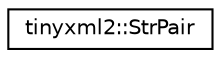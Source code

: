 digraph "Graphical Class Hierarchy"
{
  edge [fontname="Helvetica",fontsize="10",labelfontname="Helvetica",labelfontsize="10"];
  node [fontname="Helvetica",fontsize="10",shape=record];
  rankdir="LR";
  Node1 [label="tinyxml2::StrPair",height=0.2,width=0.4,color="black", fillcolor="white", style="filled",URL="$classtinyxml2_1_1_str_pair.html"];
}
